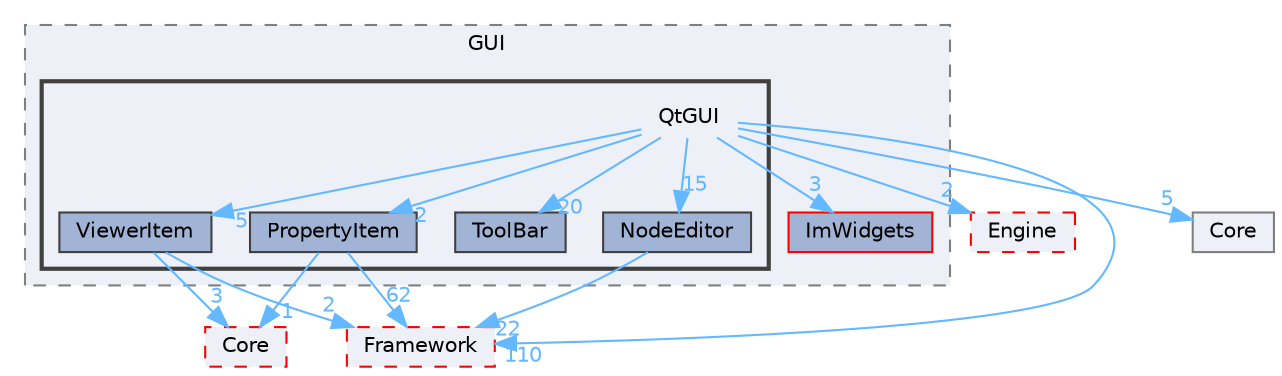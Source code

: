 digraph "E:/Peridyno/peridyno/src/Rendering/GUI/QtGUI"
{
 // LATEX_PDF_SIZE
  bgcolor="transparent";
  edge [fontname=Helvetica,fontsize=10,labelfontname=Helvetica,labelfontsize=10];
  node [fontname=Helvetica,fontsize=10,shape=box,height=0.2,width=0.4];
  compound=true
  subgraph clusterdir_7c8c8fba1a70356d35ffd4eeee2587ef {
    graph [ bgcolor="#edf0f7", pencolor="grey50", label="GUI", fontname=Helvetica,fontsize=10 style="filled,dashed", URL="dir_7c8c8fba1a70356d35ffd4eeee2587ef.html",tooltip=""]
  dir_377804c79ff8ffa2b58fa4ed2dcbc84c [label="ImWidgets", fillcolor="#a2b4d6", color="red", style="filled", URL="dir_377804c79ff8ffa2b58fa4ed2dcbc84c.html",tooltip=""];
  subgraph clusterdir_af00aece75277a420b018e3962e11baa {
    graph [ bgcolor="#edf0f7", pencolor="grey25", label="", fontname=Helvetica,fontsize=10 style="filled,bold", URL="dir_af00aece75277a420b018e3962e11baa.html",tooltip=""]
    dir_af00aece75277a420b018e3962e11baa [shape=plaintext, label="QtGUI"];
  dir_db43e392fb82aa8517b13699f17e7bb7 [label="NodeEditor", fillcolor="#a2b4d6", color="grey25", style="filled", URL="dir_db43e392fb82aa8517b13699f17e7bb7.html",tooltip=""];
  dir_f39f7b9db6741c79299a30b4a5971539 [label="PropertyItem", fillcolor="#a2b4d6", color="grey25", style="filled", URL="dir_f39f7b9db6741c79299a30b4a5971539.html",tooltip=""];
  dir_7c42b98cb5c81f7e4fbb5d6955eacbe9 [label="ToolBar", fillcolor="#a2b4d6", color="grey25", style="filled", URL="dir_7c42b98cb5c81f7e4fbb5d6955eacbe9.html",tooltip=""];
  dir_77fcd037ac92251a86edd422c3e8cfd1 [label="ViewerItem", fillcolor="#a2b4d6", color="grey25", style="filled", URL="dir_77fcd037ac92251a86edd422c3e8cfd1.html",tooltip=""];
  }
  }
  dir_26b3e8c08a116b1fbc8a67eb66dd3e41 [label="Core", fillcolor="#edf0f7", color="grey50", style="filled", URL="dir_26b3e8c08a116b1fbc8a67eb66dd3e41.html",tooltip=""];
  dir_fd99e55d6b411c0ce18a6e0623a054ed [label="Engine", fillcolor="#edf0f7", color="red", style="filled,dashed", URL="dir_fd99e55d6b411c0ce18a6e0623a054ed.html",tooltip=""];
  dir_3e9476288c0c22cbcea08ca5b8b8c190 [label="Core", fillcolor="#edf0f7", color="red", style="filled,dashed", URL="dir_3e9476288c0c22cbcea08ca5b8b8c190.html",tooltip=""];
  dir_c2c045169feb12a9231cac4869e44751 [label="Framework", fillcolor="#edf0f7", color="red", style="filled,dashed", URL="dir_c2c045169feb12a9231cac4869e44751.html",tooltip=""];
  dir_af00aece75277a420b018e3962e11baa->dir_26b3e8c08a116b1fbc8a67eb66dd3e41 [headlabel="5", labeldistance=1.5 headhref="dir_000064_000013.html" href="dir_000064_000013.html" color="steelblue1" fontcolor="steelblue1"];
  dir_af00aece75277a420b018e3962e11baa->dir_377804c79ff8ffa2b58fa4ed2dcbc84c [headlabel="3", labeldistance=1.5 headhref="dir_000064_000030.html" href="dir_000064_000030.html" color="steelblue1" fontcolor="steelblue1"];
  dir_af00aece75277a420b018e3962e11baa->dir_77fcd037ac92251a86edd422c3e8cfd1 [headlabel="5", labeldistance=1.5 headhref="dir_000064_000078.html" href="dir_000064_000078.html" color="steelblue1" fontcolor="steelblue1"];
  dir_af00aece75277a420b018e3962e11baa->dir_7c42b98cb5c81f7e4fbb5d6955eacbe9 [headlabel="20", labeldistance=1.5 headhref="dir_000064_000073.html" href="dir_000064_000073.html" color="steelblue1" fontcolor="steelblue1"];
  dir_af00aece75277a420b018e3962e11baa->dir_c2c045169feb12a9231cac4869e44751 [headlabel="110", labeldistance=1.5 headhref="dir_000064_000022.html" href="dir_000064_000022.html" color="steelblue1" fontcolor="steelblue1"];
  dir_af00aece75277a420b018e3962e11baa->dir_db43e392fb82aa8517b13699f17e7bb7 [headlabel="15", labeldistance=1.5 headhref="dir_000064_000054.html" href="dir_000064_000054.html" color="steelblue1" fontcolor="steelblue1"];
  dir_af00aece75277a420b018e3962e11baa->dir_f39f7b9db6741c79299a30b4a5971539 [headlabel="2", labeldistance=1.5 headhref="dir_000064_000062.html" href="dir_000064_000062.html" color="steelblue1" fontcolor="steelblue1"];
  dir_af00aece75277a420b018e3962e11baa->dir_fd99e55d6b411c0ce18a6e0623a054ed [headlabel="2", labeldistance=1.5 headhref="dir_000064_000021.html" href="dir_000064_000021.html" color="steelblue1" fontcolor="steelblue1"];
  dir_db43e392fb82aa8517b13699f17e7bb7->dir_c2c045169feb12a9231cac4869e44751 [headlabel="22", labeldistance=1.5 headhref="dir_000054_000022.html" href="dir_000054_000022.html" color="steelblue1" fontcolor="steelblue1"];
  dir_f39f7b9db6741c79299a30b4a5971539->dir_3e9476288c0c22cbcea08ca5b8b8c190 [headlabel="1", labeldistance=1.5 headhref="dir_000062_000012.html" href="dir_000062_000012.html" color="steelblue1" fontcolor="steelblue1"];
  dir_f39f7b9db6741c79299a30b4a5971539->dir_c2c045169feb12a9231cac4869e44751 [headlabel="62", labeldistance=1.5 headhref="dir_000062_000022.html" href="dir_000062_000022.html" color="steelblue1" fontcolor="steelblue1"];
  dir_77fcd037ac92251a86edd422c3e8cfd1->dir_3e9476288c0c22cbcea08ca5b8b8c190 [headlabel="3", labeldistance=1.5 headhref="dir_000078_000012.html" href="dir_000078_000012.html" color="steelblue1" fontcolor="steelblue1"];
  dir_77fcd037ac92251a86edd422c3e8cfd1->dir_c2c045169feb12a9231cac4869e44751 [headlabel="2", labeldistance=1.5 headhref="dir_000078_000022.html" href="dir_000078_000022.html" color="steelblue1" fontcolor="steelblue1"];
}
